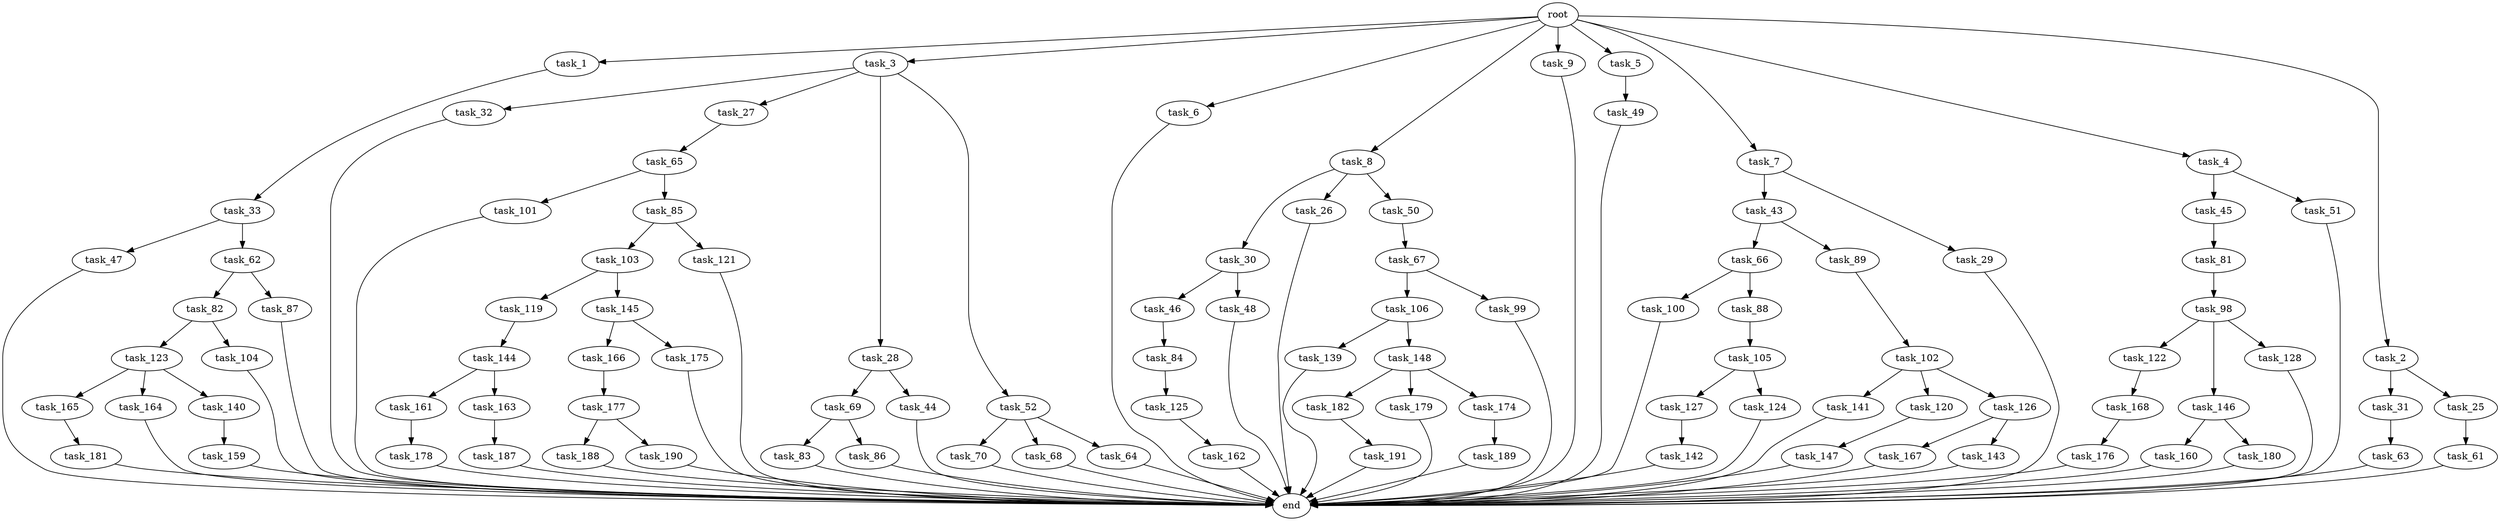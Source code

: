 digraph G {
  task_100 [size="309237645312.000000"];
  task_31 [size="309237645312.000000"];
  task_33 [size="549755813888.000000"];
  task_147 [size="77309411328.000000"];
  task_47 [size="34359738368.000000"];
  task_62 [size="34359738368.000000"];
  task_167 [size="137438953472.000000"];
  task_106 [size="77309411328.000000"];
  task_101 [size="695784701952.000000"];
  task_102 [size="214748364800.000000"];
  task_165 [size="77309411328.000000"];
  task_32 [size="34359738368.000000"];
  task_159 [size="309237645312.000000"];
  task_123 [size="695784701952.000000"];
  task_30 [size="34359738368.000000"];
  end [size="0.000000"];
  task_27 [size="34359738368.000000"];
  task_105 [size="695784701952.000000"];
  task_164 [size="77309411328.000000"];
  task_104 [size="695784701952.000000"];
  task_143 [size="137438953472.000000"];
  task_70 [size="858993459200.000000"];
  task_122 [size="77309411328.000000"];
  task_1 [size="1024.000000"];
  task_66 [size="420906795008.000000"];
  task_61 [size="420906795008.000000"];
  task_3 [size="1024.000000"];
  task_6 [size="1024.000000"];
  task_161 [size="137438953472.000000"];
  task_119 [size="695784701952.000000"];
  task_85 [size="695784701952.000000"];
  task_160 [size="420906795008.000000"];
  task_26 [size="34359738368.000000"];
  task_8 [size="1024.000000"];
  task_141 [size="77309411328.000000"];
  task_25 [size="309237645312.000000"];
  task_145 [size="695784701952.000000"];
  task_166 [size="858993459200.000000"];
  task_188 [size="695784701952.000000"];
  task_162 [size="214748364800.000000"];
  task_146 [size="77309411328.000000"];
  task_98 [size="695784701952.000000"];
  task_43 [size="77309411328.000000"];
  task_9 [size="1024.000000"];
  task_68 [size="858993459200.000000"];
  task_175 [size="858993459200.000000"];
  task_67 [size="309237645312.000000"];
  task_29 [size="77309411328.000000"];
  task_182 [size="420906795008.000000"];
  task_176 [size="420906795008.000000"];
  task_179 [size="420906795008.000000"];
  task_82 [size="34359738368.000000"];
  task_177 [size="695784701952.000000"];
  task_64 [size="858993459200.000000"];
  task_65 [size="77309411328.000000"];
  task_140 [size="77309411328.000000"];
  task_191 [size="858993459200.000000"];
  task_180 [size="420906795008.000000"];
  task_103 [size="549755813888.000000"];
  task_120 [size="77309411328.000000"];
  task_69 [size="420906795008.000000"];
  task_46 [size="420906795008.000000"];
  task_121 [size="549755813888.000000"];
  task_28 [size="34359738368.000000"];
  task_84 [size="214748364800.000000"];
  task_125 [size="309237645312.000000"];
  task_189 [size="137438953472.000000"];
  task_5 [size="1024.000000"];
  task_187 [size="858993459200.000000"];
  task_88 [size="309237645312.000000"];
  task_89 [size="420906795008.000000"];
  task_48 [size="420906795008.000000"];
  task_83 [size="420906795008.000000"];
  task_126 [size="77309411328.000000"];
  task_7 [size="1024.000000"];
  task_99 [size="77309411328.000000"];
  task_45 [size="858993459200.000000"];
  task_81 [size="858993459200.000000"];
  task_50 [size="34359738368.000000"];
  task_128 [size="77309411328.000000"];
  root [size="0.000000"];
  task_49 [size="137438953472.000000"];
  task_127 [size="695784701952.000000"];
  task_124 [size="695784701952.000000"];
  task_168 [size="695784701952.000000"];
  task_139 [size="34359738368.000000"];
  task_44 [size="420906795008.000000"];
  task_163 [size="137438953472.000000"];
  task_142 [size="309237645312.000000"];
  task_181 [size="34359738368.000000"];
  task_148 [size="34359738368.000000"];
  task_87 [size="34359738368.000000"];
  task_52 [size="34359738368.000000"];
  task_144 [size="77309411328.000000"];
  task_4 [size="1024.000000"];
  task_174 [size="420906795008.000000"];
  task_63 [size="77309411328.000000"];
  task_190 [size="695784701952.000000"];
  task_86 [size="420906795008.000000"];
  task_2 [size="1024.000000"];
  task_178 [size="214748364800.000000"];
  task_51 [size="858993459200.000000"];

  task_100 -> end [size="1.000000"];
  task_31 -> task_63 [size="75497472.000000"];
  task_33 -> task_62 [size="33554432.000000"];
  task_33 -> task_47 [size="33554432.000000"];
  task_147 -> end [size="1.000000"];
  task_47 -> end [size="1.000000"];
  task_62 -> task_82 [size="33554432.000000"];
  task_62 -> task_87 [size="33554432.000000"];
  task_167 -> end [size="1.000000"];
  task_106 -> task_139 [size="33554432.000000"];
  task_106 -> task_148 [size="33554432.000000"];
  task_101 -> end [size="1.000000"];
  task_102 -> task_126 [size="75497472.000000"];
  task_102 -> task_141 [size="75497472.000000"];
  task_102 -> task_120 [size="75497472.000000"];
  task_165 -> task_181 [size="33554432.000000"];
  task_32 -> end [size="1.000000"];
  task_159 -> end [size="1.000000"];
  task_123 -> task_140 [size="75497472.000000"];
  task_123 -> task_164 [size="75497472.000000"];
  task_123 -> task_165 [size="75497472.000000"];
  task_30 -> task_48 [size="411041792.000000"];
  task_30 -> task_46 [size="411041792.000000"];
  task_27 -> task_65 [size="75497472.000000"];
  task_105 -> task_127 [size="679477248.000000"];
  task_105 -> task_124 [size="679477248.000000"];
  task_164 -> end [size="1.000000"];
  task_104 -> end [size="1.000000"];
  task_143 -> end [size="1.000000"];
  task_70 -> end [size="1.000000"];
  task_122 -> task_168 [size="679477248.000000"];
  task_1 -> task_33 [size="536870912.000000"];
  task_66 -> task_88 [size="301989888.000000"];
  task_66 -> task_100 [size="301989888.000000"];
  task_61 -> end [size="1.000000"];
  task_3 -> task_27 [size="33554432.000000"];
  task_3 -> task_28 [size="33554432.000000"];
  task_3 -> task_32 [size="33554432.000000"];
  task_3 -> task_52 [size="33554432.000000"];
  task_6 -> end [size="1.000000"];
  task_161 -> task_178 [size="209715200.000000"];
  task_119 -> task_144 [size="75497472.000000"];
  task_85 -> task_103 [size="536870912.000000"];
  task_85 -> task_121 [size="536870912.000000"];
  task_160 -> end [size="1.000000"];
  task_26 -> end [size="1.000000"];
  task_8 -> task_26 [size="33554432.000000"];
  task_8 -> task_30 [size="33554432.000000"];
  task_8 -> task_50 [size="33554432.000000"];
  task_141 -> end [size="1.000000"];
  task_25 -> task_61 [size="411041792.000000"];
  task_145 -> task_166 [size="838860800.000000"];
  task_145 -> task_175 [size="838860800.000000"];
  task_166 -> task_177 [size="679477248.000000"];
  task_188 -> end [size="1.000000"];
  task_162 -> end [size="1.000000"];
  task_146 -> task_180 [size="411041792.000000"];
  task_146 -> task_160 [size="411041792.000000"];
  task_98 -> task_122 [size="75497472.000000"];
  task_98 -> task_128 [size="75497472.000000"];
  task_98 -> task_146 [size="75497472.000000"];
  task_43 -> task_66 [size="411041792.000000"];
  task_43 -> task_89 [size="411041792.000000"];
  task_9 -> end [size="1.000000"];
  task_68 -> end [size="1.000000"];
  task_175 -> end [size="1.000000"];
  task_67 -> task_99 [size="75497472.000000"];
  task_67 -> task_106 [size="75497472.000000"];
  task_29 -> end [size="1.000000"];
  task_182 -> task_191 [size="838860800.000000"];
  task_176 -> end [size="1.000000"];
  task_179 -> end [size="1.000000"];
  task_82 -> task_104 [size="679477248.000000"];
  task_82 -> task_123 [size="679477248.000000"];
  task_177 -> task_190 [size="679477248.000000"];
  task_177 -> task_188 [size="679477248.000000"];
  task_64 -> end [size="1.000000"];
  task_65 -> task_85 [size="679477248.000000"];
  task_65 -> task_101 [size="679477248.000000"];
  task_140 -> task_159 [size="301989888.000000"];
  task_191 -> end [size="1.000000"];
  task_180 -> end [size="1.000000"];
  task_103 -> task_145 [size="679477248.000000"];
  task_103 -> task_119 [size="679477248.000000"];
  task_120 -> task_147 [size="75497472.000000"];
  task_69 -> task_83 [size="411041792.000000"];
  task_69 -> task_86 [size="411041792.000000"];
  task_46 -> task_84 [size="209715200.000000"];
  task_121 -> end [size="1.000000"];
  task_28 -> task_69 [size="411041792.000000"];
  task_28 -> task_44 [size="411041792.000000"];
  task_84 -> task_125 [size="301989888.000000"];
  task_125 -> task_162 [size="209715200.000000"];
  task_189 -> end [size="1.000000"];
  task_5 -> task_49 [size="134217728.000000"];
  task_187 -> end [size="1.000000"];
  task_88 -> task_105 [size="679477248.000000"];
  task_89 -> task_102 [size="209715200.000000"];
  task_48 -> end [size="1.000000"];
  task_83 -> end [size="1.000000"];
  task_126 -> task_143 [size="134217728.000000"];
  task_126 -> task_167 [size="134217728.000000"];
  task_7 -> task_29 [size="75497472.000000"];
  task_7 -> task_43 [size="75497472.000000"];
  task_99 -> end [size="1.000000"];
  task_45 -> task_81 [size="838860800.000000"];
  task_81 -> task_98 [size="679477248.000000"];
  task_50 -> task_67 [size="301989888.000000"];
  task_128 -> end [size="1.000000"];
  root -> task_9 [size="1.000000"];
  root -> task_5 [size="1.000000"];
  root -> task_7 [size="1.000000"];
  root -> task_2 [size="1.000000"];
  root -> task_1 [size="1.000000"];
  root -> task_8 [size="1.000000"];
  root -> task_4 [size="1.000000"];
  root -> task_3 [size="1.000000"];
  root -> task_6 [size="1.000000"];
  task_49 -> end [size="1.000000"];
  task_127 -> task_142 [size="301989888.000000"];
  task_124 -> end [size="1.000000"];
  task_168 -> task_176 [size="411041792.000000"];
  task_139 -> end [size="1.000000"];
  task_44 -> end [size="1.000000"];
  task_163 -> task_187 [size="838860800.000000"];
  task_142 -> end [size="1.000000"];
  task_181 -> end [size="1.000000"];
  task_148 -> task_182 [size="411041792.000000"];
  task_148 -> task_174 [size="411041792.000000"];
  task_148 -> task_179 [size="411041792.000000"];
  task_87 -> end [size="1.000000"];
  task_52 -> task_64 [size="838860800.000000"];
  task_52 -> task_68 [size="838860800.000000"];
  task_52 -> task_70 [size="838860800.000000"];
  task_144 -> task_161 [size="134217728.000000"];
  task_144 -> task_163 [size="134217728.000000"];
  task_4 -> task_45 [size="838860800.000000"];
  task_4 -> task_51 [size="838860800.000000"];
  task_174 -> task_189 [size="134217728.000000"];
  task_63 -> end [size="1.000000"];
  task_190 -> end [size="1.000000"];
  task_86 -> end [size="1.000000"];
  task_2 -> task_31 [size="301989888.000000"];
  task_2 -> task_25 [size="301989888.000000"];
  task_178 -> end [size="1.000000"];
  task_51 -> end [size="1.000000"];
}
